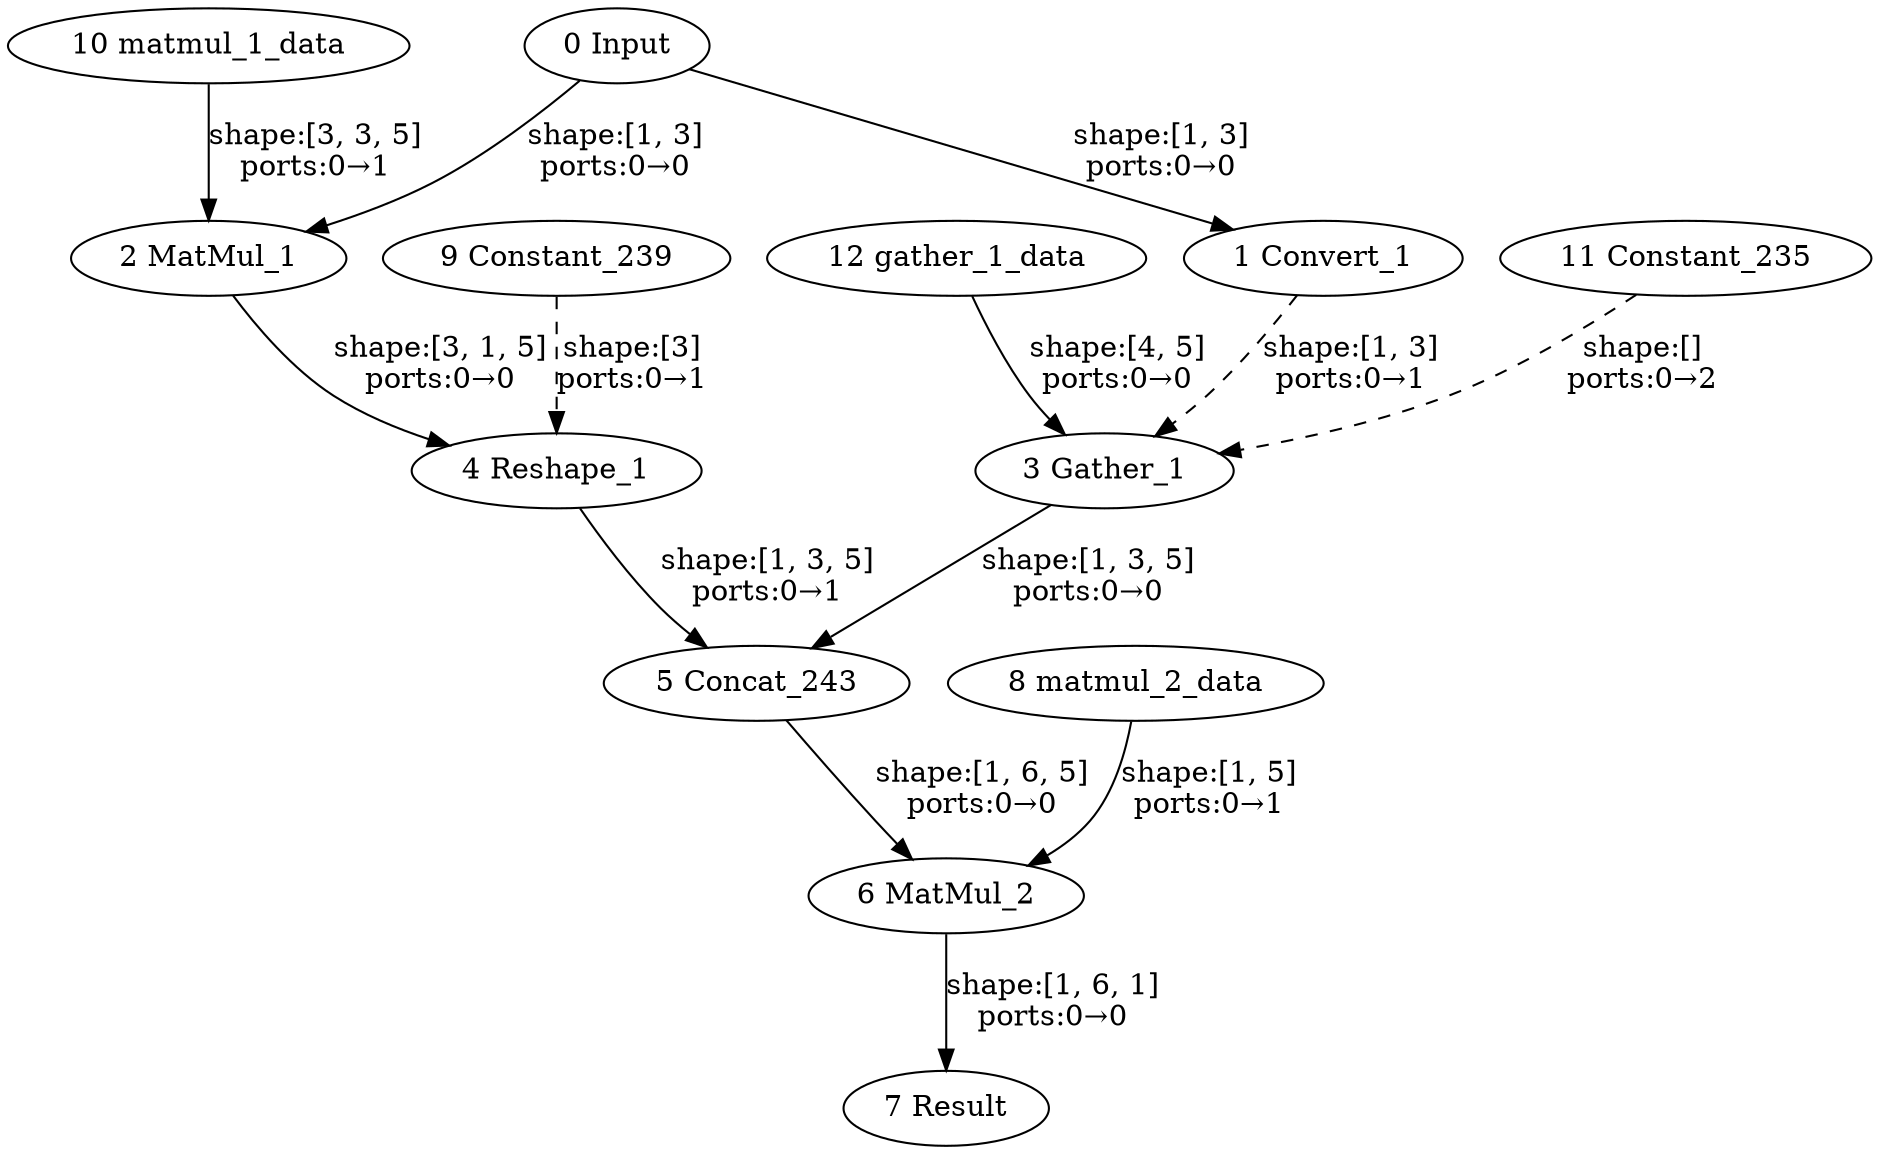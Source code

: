 strict digraph  {
"0 Input" [id=0, type=Parameter];
"1 Convert_1" [id=1, type=Convert];
"2 MatMul_1" [id=2, type=MatMul];
"3 Gather_1" [id=3, type=Gather];
"4 Reshape_1" [id=4, type=Reshape];
"5 Concat_243" [id=5, type=Concat];
"6 MatMul_2" [id=6, type=MatMul];
"7 Result" [id=7, type=Result];
"8 matmul_2_data" [id=8, type=Constant];
"9 Constant_239" [id=9, type=Constant];
"10 matmul_1_data" [id=10, type=Constant];
"11 Constant_235" [id=11, type=Constant];
"12 gather_1_data" [id=12, type=Constant];
"0 Input" -> "1 Convert_1"  [label="shape:[1, 3]\nports:0→0", style=solid];
"0 Input" -> "2 MatMul_1"  [label="shape:[1, 3]\nports:0→0", style=solid];
"1 Convert_1" -> "3 Gather_1"  [label="shape:[1, 3]\nports:0→1", style=dashed];
"2 MatMul_1" -> "4 Reshape_1"  [label="shape:[3, 1, 5]\nports:0→0", style=solid];
"3 Gather_1" -> "5 Concat_243"  [label="shape:[1, 3, 5]\nports:0→0", style=solid];
"4 Reshape_1" -> "5 Concat_243"  [label="shape:[1, 3, 5]\nports:0→1", style=solid];
"5 Concat_243" -> "6 MatMul_2"  [label="shape:[1, 6, 5]\nports:0→0", style=solid];
"6 MatMul_2" -> "7 Result"  [label="shape:[1, 6, 1]\nports:0→0", style=solid];
"8 matmul_2_data" -> "6 MatMul_2"  [label="shape:[1, 5]\nports:0→1", style=solid];
"9 Constant_239" -> "4 Reshape_1"  [label="shape:[3]\nports:0→1", style=dashed];
"10 matmul_1_data" -> "2 MatMul_1"  [label="shape:[3, 3, 5]\nports:0→1", style=solid];
"11 Constant_235" -> "3 Gather_1"  [label="shape:[]\nports:0→2", style=dashed];
"12 gather_1_data" -> "3 Gather_1"  [label="shape:[4, 5]\nports:0→0", style=solid];
}
